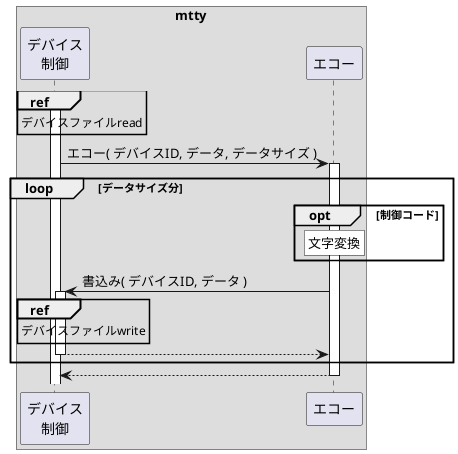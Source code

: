 @startuml

box "mtty"
    participant "デバイス\n制御" as dctrl
    participant "エコー"         as echo
end box

activate dctrl
ref over dctrl: デバイスファイルread

dctrl -> echo: エコー( デバイスID, データ, データサイズ )
activate echo

loop データサイズ分
    opt 制御コード
        rnote over echo #FFFFFF: 文字変換
    end opt

    dctrl <- echo: 書込み( デバイスID, データ )
    activate dctrl
    ref over dctrl: デバイスファイルwrite
    dctrl --> echo:
    deactivate dctrl
end loop

dctrl <-- echo:
deactivate echo

@enduml

